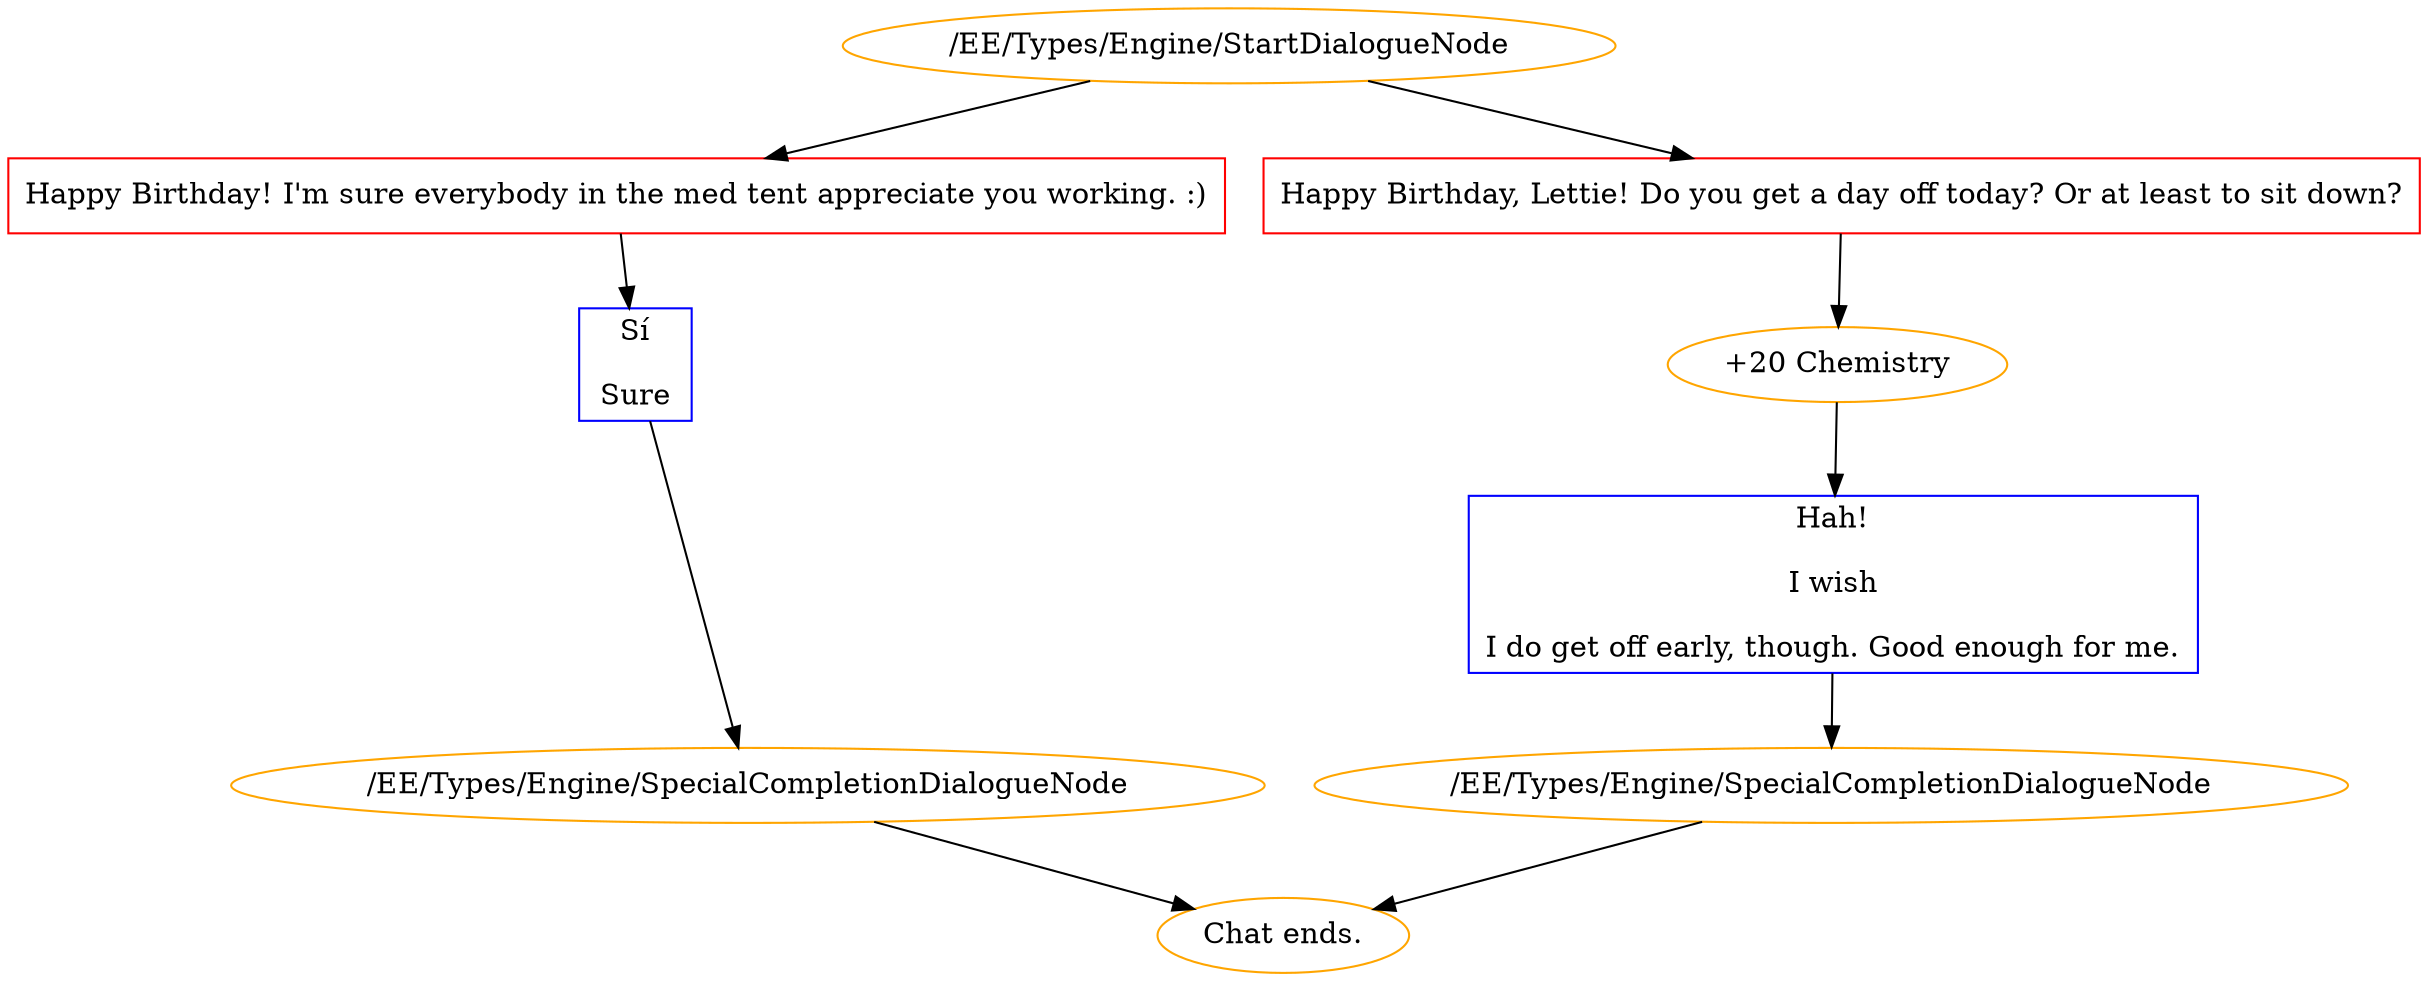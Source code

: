 digraph {
	2500 [label="/EE/Types/Engine/StartDialogueNode",color=orange];
		2500 -> 2513;
		2500 -> 2507;
	2513 [label="Happy Birthday! I'm sure everybody in the med tent appreciate you working. :)",shape=box,color=red];
		2513 -> 2511;
	2507 [label="Happy Birthday, Lettie! Do you get a day off today? Or at least to sit down?",shape=box,color=red];
		2507 -> 2505;
	2511 [label="Sí
Sure",shape=box,color=blue];
		2511 -> 2518;
	2505 [label="+20 Chemistry",color=orange];
		2505 -> 2502;
	2518 [label="/EE/Types/Engine/SpecialCompletionDialogueNode",color=orange];
		2518 -> "Chat ends.";
	2502 [label="Hah!
I wish
I do get off early, though. Good enough for me.",shape=box,color=blue];
		2502 -> 2519;
	"Chat ends." [color=orange];
	2519 [label="/EE/Types/Engine/SpecialCompletionDialogueNode",color=orange];
		2519 -> "Chat ends.";
	"Chat ends." [color=orange];
}
